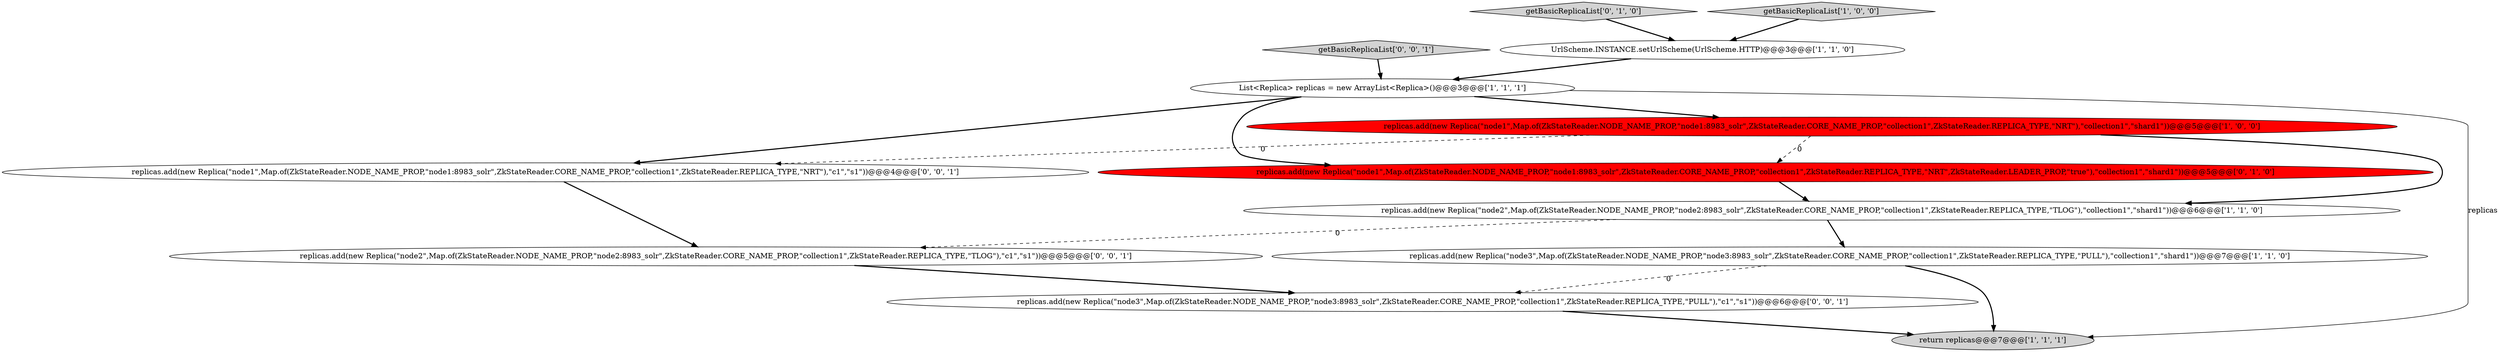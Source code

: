 digraph {
9 [style = filled, label = "getBasicReplicaList['0', '0', '1']", fillcolor = lightgray, shape = diamond image = "AAA0AAABBB3BBB"];
3 [style = filled, label = "replicas.add(new Replica(\"node3\",Map.of(ZkStateReader.NODE_NAME_PROP,\"node3:8983_solr\",ZkStateReader.CORE_NAME_PROP,\"collection1\",ZkStateReader.REPLICA_TYPE,\"PULL\"),\"collection1\",\"shard1\"))@@@7@@@['1', '1', '0']", fillcolor = white, shape = ellipse image = "AAA0AAABBB1BBB"];
8 [style = filled, label = "getBasicReplicaList['0', '1', '0']", fillcolor = lightgray, shape = diamond image = "AAA0AAABBB2BBB"];
12 [style = filled, label = "replicas.add(new Replica(\"node3\",Map.of(ZkStateReader.NODE_NAME_PROP,\"node3:8983_solr\",ZkStateReader.CORE_NAME_PROP,\"collection1\",ZkStateReader.REPLICA_TYPE,\"PULL\"),\"c1\",\"s1\"))@@@6@@@['0', '0', '1']", fillcolor = white, shape = ellipse image = "AAA0AAABBB3BBB"];
0 [style = filled, label = "UrlScheme.INSTANCE.setUrlScheme(UrlScheme.HTTP)@@@3@@@['1', '1', '0']", fillcolor = white, shape = ellipse image = "AAA0AAABBB1BBB"];
6 [style = filled, label = "getBasicReplicaList['1', '0', '0']", fillcolor = lightgray, shape = diamond image = "AAA0AAABBB1BBB"];
11 [style = filled, label = "replicas.add(new Replica(\"node2\",Map.of(ZkStateReader.NODE_NAME_PROP,\"node2:8983_solr\",ZkStateReader.CORE_NAME_PROP,\"collection1\",ZkStateReader.REPLICA_TYPE,\"TLOG\"),\"c1\",\"s1\"))@@@5@@@['0', '0', '1']", fillcolor = white, shape = ellipse image = "AAA0AAABBB3BBB"];
10 [style = filled, label = "replicas.add(new Replica(\"node1\",Map.of(ZkStateReader.NODE_NAME_PROP,\"node1:8983_solr\",ZkStateReader.CORE_NAME_PROP,\"collection1\",ZkStateReader.REPLICA_TYPE,\"NRT\"),\"c1\",\"s1\"))@@@4@@@['0', '0', '1']", fillcolor = white, shape = ellipse image = "AAA0AAABBB3BBB"];
2 [style = filled, label = "replicas.add(new Replica(\"node1\",Map.of(ZkStateReader.NODE_NAME_PROP,\"node1:8983_solr\",ZkStateReader.CORE_NAME_PROP,\"collection1\",ZkStateReader.REPLICA_TYPE,\"NRT\"),\"collection1\",\"shard1\"))@@@5@@@['1', '0', '0']", fillcolor = red, shape = ellipse image = "AAA1AAABBB1BBB"];
7 [style = filled, label = "replicas.add(new Replica(\"node1\",Map.of(ZkStateReader.NODE_NAME_PROP,\"node1:8983_solr\",ZkStateReader.CORE_NAME_PROP,\"collection1\",ZkStateReader.REPLICA_TYPE,\"NRT\",ZkStateReader.LEADER_PROP,\"true\"),\"collection1\",\"shard1\"))@@@5@@@['0', '1', '0']", fillcolor = red, shape = ellipse image = "AAA1AAABBB2BBB"];
5 [style = filled, label = "replicas.add(new Replica(\"node2\",Map.of(ZkStateReader.NODE_NAME_PROP,\"node2:8983_solr\",ZkStateReader.CORE_NAME_PROP,\"collection1\",ZkStateReader.REPLICA_TYPE,\"TLOG\"),\"collection1\",\"shard1\"))@@@6@@@['1', '1', '0']", fillcolor = white, shape = ellipse image = "AAA0AAABBB1BBB"];
1 [style = filled, label = "return replicas@@@7@@@['1', '1', '1']", fillcolor = lightgray, shape = ellipse image = "AAA0AAABBB1BBB"];
4 [style = filled, label = "List<Replica> replicas = new ArrayList<Replica>()@@@3@@@['1', '1', '1']", fillcolor = white, shape = ellipse image = "AAA0AAABBB1BBB"];
8->0 [style = bold, label=""];
5->3 [style = bold, label=""];
4->10 [style = bold, label=""];
2->10 [style = dashed, label="0"];
7->5 [style = bold, label=""];
11->12 [style = bold, label=""];
6->0 [style = bold, label=""];
4->2 [style = bold, label=""];
3->12 [style = dashed, label="0"];
3->1 [style = bold, label=""];
2->7 [style = dashed, label="0"];
5->11 [style = dashed, label="0"];
0->4 [style = bold, label=""];
12->1 [style = bold, label=""];
4->7 [style = bold, label=""];
9->4 [style = bold, label=""];
4->1 [style = solid, label="replicas"];
2->5 [style = bold, label=""];
10->11 [style = bold, label=""];
}
